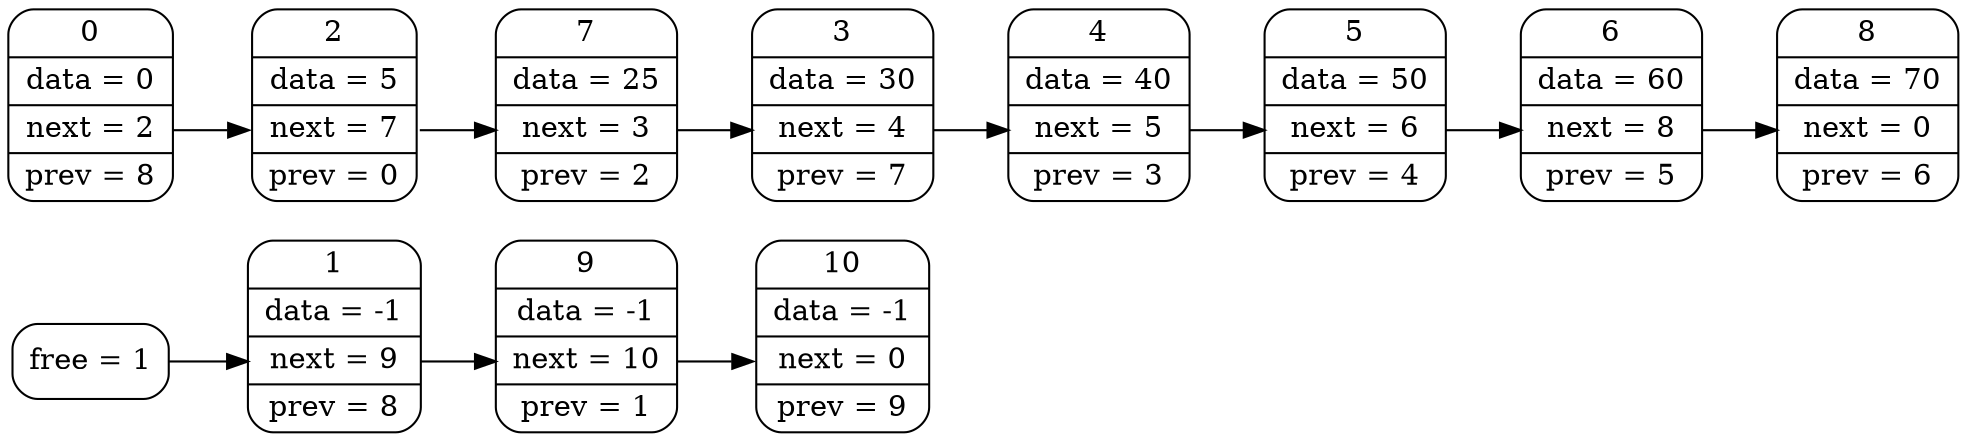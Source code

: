 digraph G
{
rankdir=LR;
node[shape="record", style="rounded"];
title[label = "<f>free = 1"];
0[label = "0|data = 0|<n>next = 2|<p>prev = 8"];
1[label = "1|data = -1|<n>next = 9|<p>prev = 8"];
2[label = "2|data = 5|<n>next = 7|<p>prev = 0"];
3[label = "3|data = 30|<n>next = 4|<p>prev = 7"];
4[label = "4|data = 40|<n>next = 5|<p>prev = 3"];
5[label = "5|data = 50|<n>next = 6|<p>prev = 4"];
6[label = "6|data = 60|<n>next = 8|<p>prev = 5"];
7[label = "7|data = 25|<n>next = 3|<p>prev = 2"];
8[label = "8|data = 70|<n>next = 0|<p>prev = 6"];
9[label = "9|data = -1|<n>next = 10|<p>prev = 1"];
10[label = "10|data = -1|<n>next = 0|<p>prev = 9"];
0:<n>->2:<n>
1:<n>->9:<n>
2:<n>->7:<n>
3:<n>->4:<n>
4:<n>->5:<n>
5:<n>->6:<n>
6:<n>->8:<n>
7:<n>->3:<n>
9:<n>->10:<n>
title:<f>->1:<n>
}
